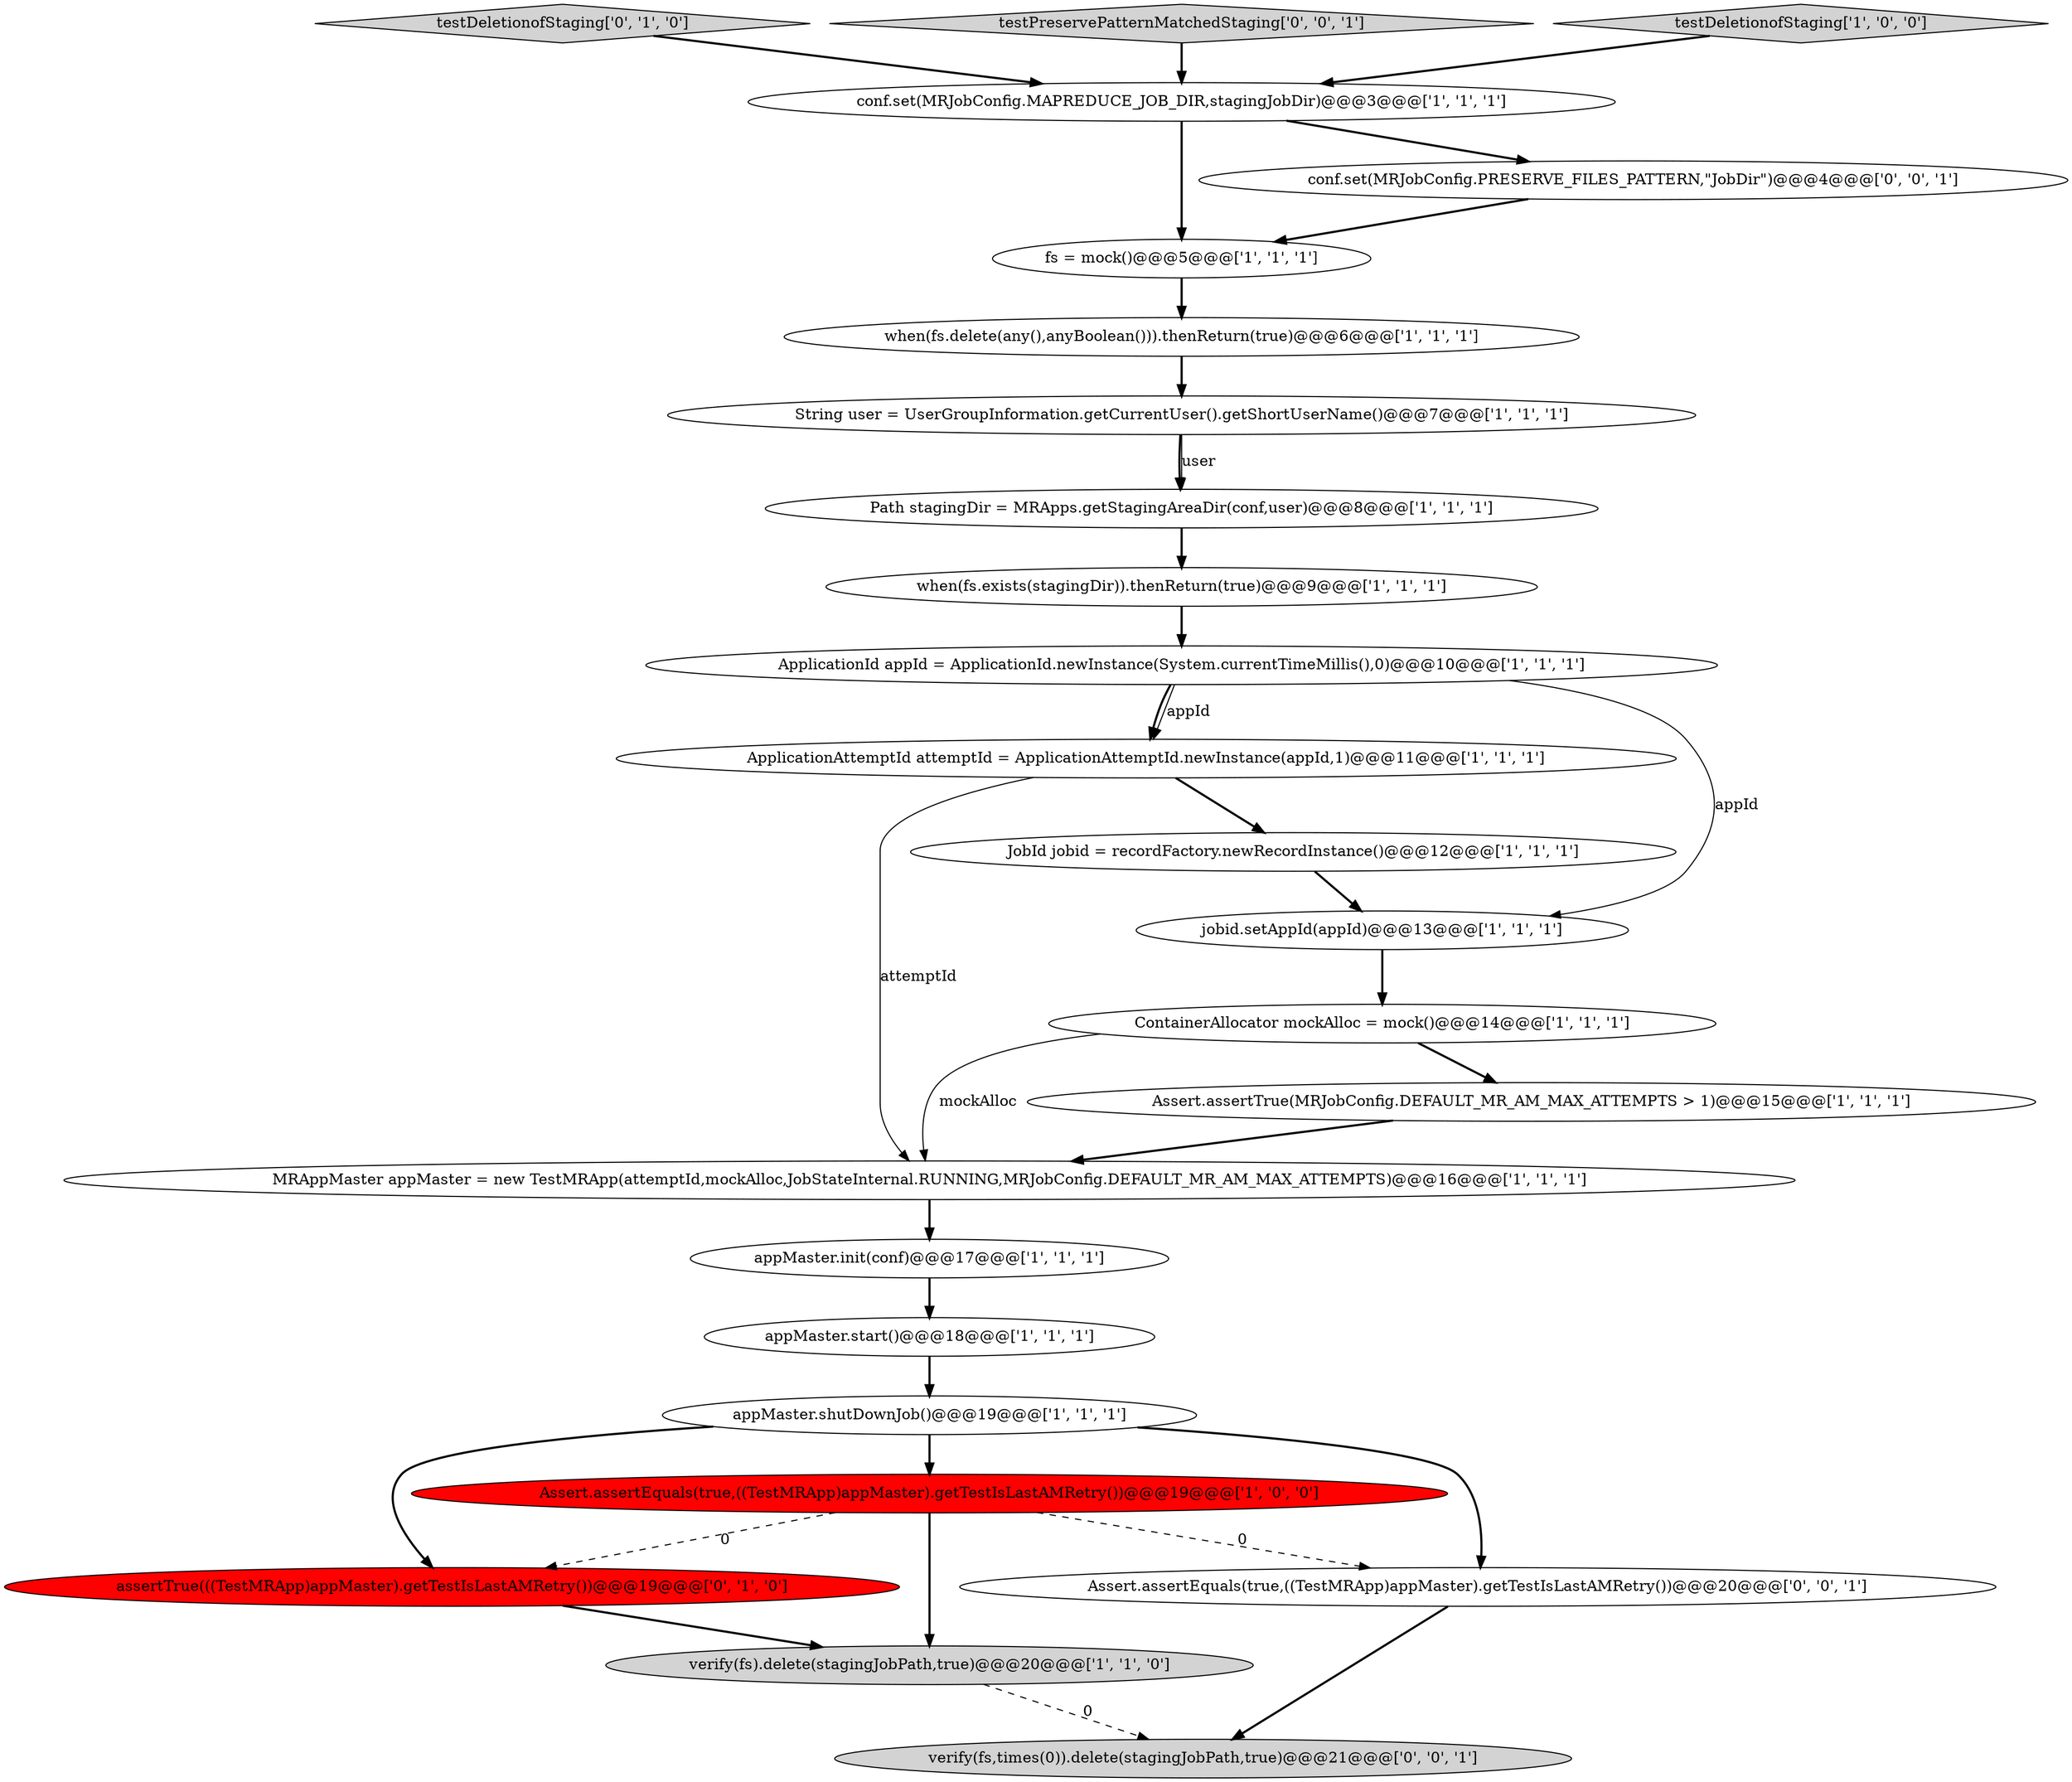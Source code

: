 digraph {
14 [style = filled, label = "when(fs.delete(any(),anyBoolean())).thenReturn(true)@@@6@@@['1', '1', '1']", fillcolor = white, shape = ellipse image = "AAA0AAABBB1BBB"];
20 [style = filled, label = "testDeletionofStaging['0', '1', '0']", fillcolor = lightgray, shape = diamond image = "AAA0AAABBB2BBB"];
18 [style = filled, label = "MRAppMaster appMaster = new TestMRApp(attemptId,mockAlloc,JobStateInternal.RUNNING,MRJobConfig.DEFAULT_MR_AM_MAX_ATTEMPTS)@@@16@@@['1', '1', '1']", fillcolor = white, shape = ellipse image = "AAA0AAABBB1BBB"];
0 [style = filled, label = "fs = mock()@@@5@@@['1', '1', '1']", fillcolor = white, shape = ellipse image = "AAA0AAABBB1BBB"];
19 [style = filled, label = "assertTrue(((TestMRApp)appMaster).getTestIsLastAMRetry())@@@19@@@['0', '1', '0']", fillcolor = red, shape = ellipse image = "AAA1AAABBB2BBB"];
7 [style = filled, label = "ApplicationId appId = ApplicationId.newInstance(System.currentTimeMillis(),0)@@@10@@@['1', '1', '1']", fillcolor = white, shape = ellipse image = "AAA0AAABBB1BBB"];
5 [style = filled, label = "appMaster.shutDownJob()@@@19@@@['1', '1', '1']", fillcolor = white, shape = ellipse image = "AAA0AAABBB1BBB"];
24 [style = filled, label = "conf.set(MRJobConfig.PRESERVE_FILES_PATTERN,\"JobDir\")@@@4@@@['0', '0', '1']", fillcolor = white, shape = ellipse image = "AAA0AAABBB3BBB"];
17 [style = filled, label = "Assert.assertEquals(true,((TestMRApp)appMaster).getTestIsLastAMRetry())@@@19@@@['1', '0', '0']", fillcolor = red, shape = ellipse image = "AAA1AAABBB1BBB"];
22 [style = filled, label = "testPreservePatternMatchedStaging['0', '0', '1']", fillcolor = lightgray, shape = diamond image = "AAA0AAABBB3BBB"];
1 [style = filled, label = "String user = UserGroupInformation.getCurrentUser().getShortUserName()@@@7@@@['1', '1', '1']", fillcolor = white, shape = ellipse image = "AAA0AAABBB1BBB"];
21 [style = filled, label = "verify(fs,times(0)).delete(stagingJobPath,true)@@@21@@@['0', '0', '1']", fillcolor = lightgray, shape = ellipse image = "AAA0AAABBB3BBB"];
10 [style = filled, label = "verify(fs).delete(stagingJobPath,true)@@@20@@@['1', '1', '0']", fillcolor = lightgray, shape = ellipse image = "AAA0AAABBB1BBB"];
9 [style = filled, label = "when(fs.exists(stagingDir)).thenReturn(true)@@@9@@@['1', '1', '1']", fillcolor = white, shape = ellipse image = "AAA0AAABBB1BBB"];
8 [style = filled, label = "ApplicationAttemptId attemptId = ApplicationAttemptId.newInstance(appId,1)@@@11@@@['1', '1', '1']", fillcolor = white, shape = ellipse image = "AAA0AAABBB1BBB"];
16 [style = filled, label = "conf.set(MRJobConfig.MAPREDUCE_JOB_DIR,stagingJobDir)@@@3@@@['1', '1', '1']", fillcolor = white, shape = ellipse image = "AAA0AAABBB1BBB"];
2 [style = filled, label = "Assert.assertTrue(MRJobConfig.DEFAULT_MR_AM_MAX_ATTEMPTS > 1)@@@15@@@['1', '1', '1']", fillcolor = white, shape = ellipse image = "AAA0AAABBB1BBB"];
23 [style = filled, label = "Assert.assertEquals(true,((TestMRApp)appMaster).getTestIsLastAMRetry())@@@20@@@['0', '0', '1']", fillcolor = white, shape = ellipse image = "AAA0AAABBB3BBB"];
6 [style = filled, label = "testDeletionofStaging['1', '0', '0']", fillcolor = lightgray, shape = diamond image = "AAA0AAABBB1BBB"];
12 [style = filled, label = "jobid.setAppId(appId)@@@13@@@['1', '1', '1']", fillcolor = white, shape = ellipse image = "AAA0AAABBB1BBB"];
13 [style = filled, label = "appMaster.init(conf)@@@17@@@['1', '1', '1']", fillcolor = white, shape = ellipse image = "AAA0AAABBB1BBB"];
4 [style = filled, label = "Path stagingDir = MRApps.getStagingAreaDir(conf,user)@@@8@@@['1', '1', '1']", fillcolor = white, shape = ellipse image = "AAA0AAABBB1BBB"];
11 [style = filled, label = "ContainerAllocator mockAlloc = mock()@@@14@@@['1', '1', '1']", fillcolor = white, shape = ellipse image = "AAA0AAABBB1BBB"];
3 [style = filled, label = "appMaster.start()@@@18@@@['1', '1', '1']", fillcolor = white, shape = ellipse image = "AAA0AAABBB1BBB"];
15 [style = filled, label = "JobId jobid = recordFactory.newRecordInstance()@@@12@@@['1', '1', '1']", fillcolor = white, shape = ellipse image = "AAA0AAABBB1BBB"];
4->9 [style = bold, label=""];
17->10 [style = bold, label=""];
1->4 [style = bold, label=""];
16->0 [style = bold, label=""];
10->21 [style = dashed, label="0"];
8->15 [style = bold, label=""];
1->4 [style = solid, label="user"];
5->23 [style = bold, label=""];
22->16 [style = bold, label=""];
8->18 [style = solid, label="attemptId"];
24->0 [style = bold, label=""];
16->24 [style = bold, label=""];
12->11 [style = bold, label=""];
2->18 [style = bold, label=""];
19->10 [style = bold, label=""];
9->7 [style = bold, label=""];
7->8 [style = bold, label=""];
5->17 [style = bold, label=""];
11->18 [style = solid, label="mockAlloc"];
11->2 [style = bold, label=""];
14->1 [style = bold, label=""];
5->19 [style = bold, label=""];
0->14 [style = bold, label=""];
3->5 [style = bold, label=""];
20->16 [style = bold, label=""];
13->3 [style = bold, label=""];
23->21 [style = bold, label=""];
6->16 [style = bold, label=""];
7->12 [style = solid, label="appId"];
18->13 [style = bold, label=""];
15->12 [style = bold, label=""];
17->23 [style = dashed, label="0"];
17->19 [style = dashed, label="0"];
7->8 [style = solid, label="appId"];
}
